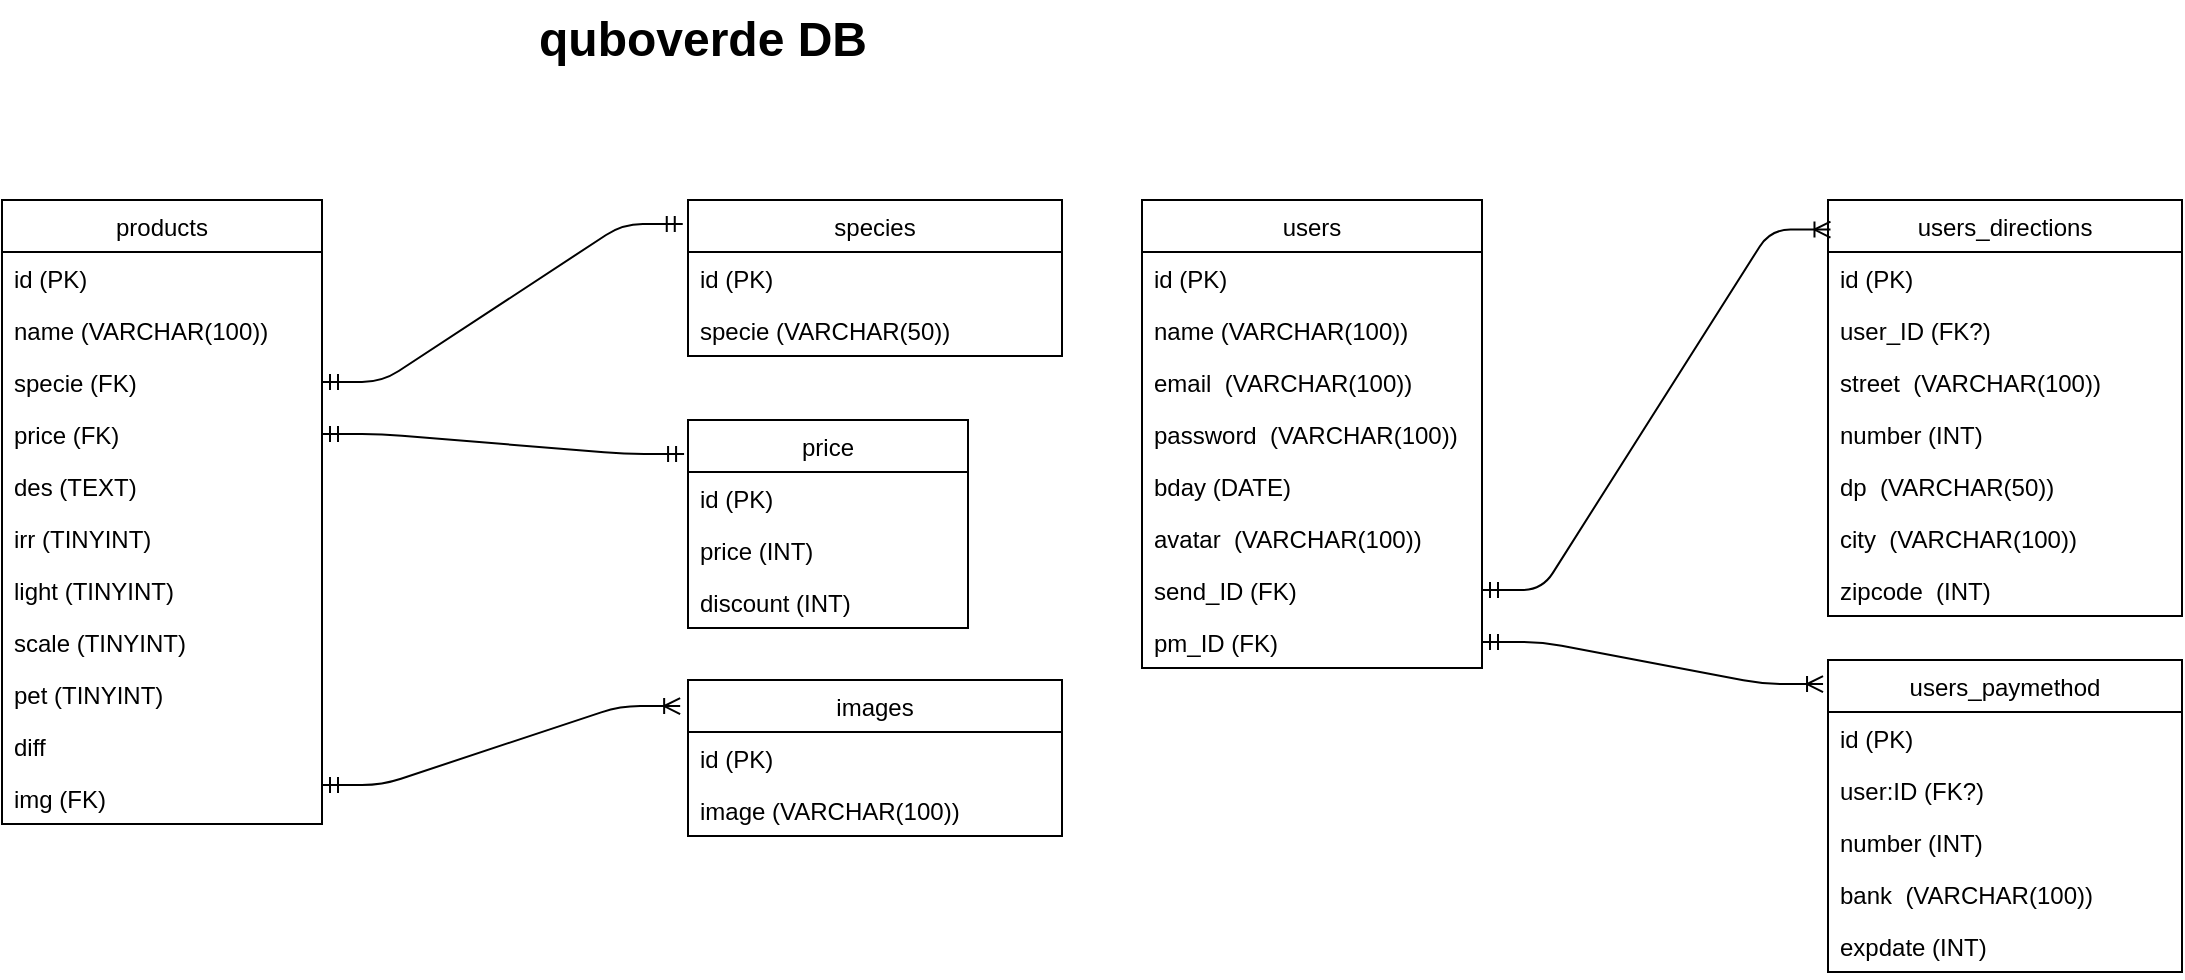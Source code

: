 <mxfile>
    <diagram id="iMV-v4xFON4NYz84Y8_2" name="Página-1">
        <mxGraphModel dx="707" dy="433" grid="1" gridSize="10" guides="1" tooltips="1" connect="1" arrows="1" fold="1" page="1" pageScale="1" pageWidth="1169" pageHeight="827" math="0" shadow="0">
            <root>
                <mxCell id="0"/>
                <mxCell id="1" parent="0"/>
                <mxCell id="29" value="products" style="swimlane;fontStyle=0;childLayout=stackLayout;horizontal=1;startSize=26;fillColor=none;horizontalStack=0;resizeParent=1;resizeParentMax=0;resizeLast=0;collapsible=1;marginBottom=0;" parent="1" vertex="1">
                    <mxGeometry x="40" y="120" width="160" height="312" as="geometry"/>
                </mxCell>
                <mxCell id="30" value="id (PK)" style="text;strokeColor=none;fillColor=none;align=left;verticalAlign=top;spacingLeft=4;spacingRight=4;overflow=hidden;rotatable=0;points=[[0,0.5],[1,0.5]];portConstraint=eastwest;" parent="29" vertex="1">
                    <mxGeometry y="26" width="160" height="26" as="geometry"/>
                </mxCell>
                <mxCell id="31" value="name (VARCHAR(100))" style="text;strokeColor=none;fillColor=none;align=left;verticalAlign=top;spacingLeft=4;spacingRight=4;overflow=hidden;rotatable=0;points=[[0,0.5],[1,0.5]];portConstraint=eastwest;" parent="29" vertex="1">
                    <mxGeometry y="52" width="160" height="26" as="geometry"/>
                </mxCell>
                <mxCell id="32" value="specie (FK)" style="text;strokeColor=none;fillColor=none;align=left;verticalAlign=top;spacingLeft=4;spacingRight=4;overflow=hidden;rotatable=0;points=[[0,0.5],[1,0.5]];portConstraint=eastwest;" parent="29" vertex="1">
                    <mxGeometry y="78" width="160" height="26" as="geometry"/>
                </mxCell>
                <mxCell id="60" value="price (FK)" style="text;strokeColor=none;fillColor=none;align=left;verticalAlign=top;spacingLeft=4;spacingRight=4;overflow=hidden;rotatable=0;points=[[0,0.5],[1,0.5]];portConstraint=eastwest;" parent="29" vertex="1">
                    <mxGeometry y="104" width="160" height="26" as="geometry"/>
                </mxCell>
                <UserObject label="des (TEXT)" placeholders="1" name="Variable" id="55">
                    <mxCell style="text;html=1;strokeColor=none;fillColor=none;align=left;verticalAlign=top;whiteSpace=wrap;overflow=hidden;spacingLeft=4;spacingRight=4;" parent="29" vertex="1">
                        <mxGeometry y="130" width="160" height="26" as="geometry"/>
                    </mxCell>
                </UserObject>
                <UserObject label="irr (TINYINT)" placeholders="1" name="Variable" id="56">
                    <mxCell style="text;html=1;strokeColor=none;fillColor=none;align=left;verticalAlign=top;whiteSpace=wrap;overflow=hidden;spacingLeft=4;spacingRight=4;" parent="29" vertex="1">
                        <mxGeometry y="156" width="160" height="26" as="geometry"/>
                    </mxCell>
                </UserObject>
                <UserObject label="light (TINYINT)" placeholders="1" name="Variable" id="58">
                    <mxCell style="text;html=1;strokeColor=none;fillColor=none;align=left;verticalAlign=top;whiteSpace=wrap;overflow=hidden;spacingLeft=4;spacingRight=4;" parent="29" vertex="1">
                        <mxGeometry y="182" width="160" height="26" as="geometry"/>
                    </mxCell>
                </UserObject>
                <UserObject label="scale (TINYINT)" placeholders="1" name="Variable" id="59">
                    <mxCell style="text;html=1;strokeColor=none;fillColor=none;align=left;verticalAlign=top;whiteSpace=wrap;overflow=hidden;spacingLeft=4;spacingRight=4;" parent="29" vertex="1">
                        <mxGeometry y="208" width="160" height="26" as="geometry"/>
                    </mxCell>
                </UserObject>
                <UserObject label="pet (TINYINT)" placeholders="1" name="Variable" id="109">
                    <mxCell style="text;html=1;strokeColor=none;fillColor=none;align=left;verticalAlign=top;whiteSpace=wrap;overflow=hidden;spacingLeft=4;spacingRight=4;" vertex="1" parent="29">
                        <mxGeometry y="234" width="160" height="26" as="geometry"/>
                    </mxCell>
                </UserObject>
                <UserObject label="diff" placeholders="1" name="Variable" id="108">
                    <mxCell style="text;html=1;strokeColor=none;fillColor=none;align=left;verticalAlign=top;whiteSpace=wrap;overflow=hidden;spacingLeft=4;spacingRight=4;" parent="29" vertex="1">
                        <mxGeometry y="260" width="160" height="26" as="geometry"/>
                    </mxCell>
                </UserObject>
                <UserObject label="img (FK)" placeholders="1" name="Variable" id="61">
                    <mxCell style="text;html=1;strokeColor=none;fillColor=none;align=left;verticalAlign=top;whiteSpace=wrap;overflow=hidden;spacingLeft=4;spacingRight=4;" parent="29" vertex="1">
                        <mxGeometry y="286" width="160" height="26" as="geometry"/>
                    </mxCell>
                </UserObject>
                <mxCell id="42" value="quboverde DB" style="text;strokeColor=none;fillColor=none;html=1;fontSize=24;fontStyle=1;verticalAlign=middle;align=center;" parent="1" vertex="1">
                    <mxGeometry x="340" y="20" width="100" height="40" as="geometry"/>
                </mxCell>
                <mxCell id="43" value="species" style="swimlane;fontStyle=0;childLayout=stackLayout;horizontal=1;startSize=26;fillColor=none;horizontalStack=0;resizeParent=1;resizeParentMax=0;resizeLast=0;collapsible=1;marginBottom=0;" parent="1" vertex="1">
                    <mxGeometry x="383" y="120" width="187" height="78" as="geometry"/>
                </mxCell>
                <mxCell id="44" value="id (PK)" style="text;strokeColor=none;fillColor=none;align=left;verticalAlign=top;spacingLeft=4;spacingRight=4;overflow=hidden;rotatable=0;points=[[0,0.5],[1,0.5]];portConstraint=eastwest;" parent="43" vertex="1">
                    <mxGeometry y="26" width="187" height="26" as="geometry"/>
                </mxCell>
                <mxCell id="45" value="specie (VARCHAR(50))" style="text;strokeColor=none;fillColor=none;align=left;verticalAlign=top;spacingLeft=4;spacingRight=4;overflow=hidden;rotatable=0;points=[[0,0.5],[1,0.5]];portConstraint=eastwest;" parent="43" vertex="1">
                    <mxGeometry y="52" width="187" height="26" as="geometry"/>
                </mxCell>
                <mxCell id="47" value="price" style="swimlane;fontStyle=0;childLayout=stackLayout;horizontal=1;startSize=26;fillColor=none;horizontalStack=0;resizeParent=1;resizeParentMax=0;resizeLast=0;collapsible=1;marginBottom=0;" parent="1" vertex="1">
                    <mxGeometry x="383" y="230" width="140" height="104" as="geometry">
                        <mxRectangle x="383" y="120" width="70" height="26" as="alternateBounds"/>
                    </mxGeometry>
                </mxCell>
                <mxCell id="48" value="id (PK)" style="text;strokeColor=none;fillColor=none;align=left;verticalAlign=top;spacingLeft=4;spacingRight=4;overflow=hidden;rotatable=0;points=[[0,0.5],[1,0.5]];portConstraint=eastwest;" parent="47" vertex="1">
                    <mxGeometry y="26" width="140" height="26" as="geometry"/>
                </mxCell>
                <mxCell id="49" value="price (INT)" style="text;strokeColor=none;fillColor=none;align=left;verticalAlign=top;spacingLeft=4;spacingRight=4;overflow=hidden;rotatable=0;points=[[0,0.5],[1,0.5]];portConstraint=eastwest;" parent="47" vertex="1">
                    <mxGeometry y="52" width="140" height="26" as="geometry"/>
                </mxCell>
                <mxCell id="50" value="discount (INT)" style="text;strokeColor=none;fillColor=none;align=left;verticalAlign=top;spacingLeft=4;spacingRight=4;overflow=hidden;rotatable=0;points=[[0,0.5],[1,0.5]];portConstraint=eastwest;" parent="47" vertex="1">
                    <mxGeometry y="78" width="140" height="26" as="geometry"/>
                </mxCell>
                <mxCell id="51" value="users" style="swimlane;fontStyle=0;childLayout=stackLayout;horizontal=1;startSize=26;fillColor=none;horizontalStack=0;resizeParent=1;resizeParentMax=0;resizeLast=0;collapsible=1;marginBottom=0;" parent="1" vertex="1">
                    <mxGeometry x="610" y="120" width="170" height="234" as="geometry"/>
                </mxCell>
                <mxCell id="52" value="id (PK)" style="text;strokeColor=none;fillColor=none;align=left;verticalAlign=top;spacingLeft=4;spacingRight=4;overflow=hidden;rotatable=0;points=[[0,0.5],[1,0.5]];portConstraint=eastwest;" parent="51" vertex="1">
                    <mxGeometry y="26" width="170" height="26" as="geometry"/>
                </mxCell>
                <mxCell id="53" value="name (VARCHAR(100))" style="text;strokeColor=none;fillColor=none;align=left;verticalAlign=top;spacingLeft=4;spacingRight=4;overflow=hidden;rotatable=0;points=[[0,0.5],[1,0.5]];portConstraint=eastwest;" parent="51" vertex="1">
                    <mxGeometry y="52" width="170" height="26" as="geometry"/>
                </mxCell>
                <mxCell id="54" value="email  (VARCHAR(100))" style="text;strokeColor=none;fillColor=none;align=left;verticalAlign=top;spacingLeft=4;spacingRight=4;overflow=hidden;rotatable=0;points=[[0,0.5],[1,0.5]];portConstraint=eastwest;" parent="51" vertex="1">
                    <mxGeometry y="78" width="170" height="26" as="geometry"/>
                </mxCell>
                <UserObject label="password&amp;nbsp;&lt;span&gt;&amp;nbsp;(VARCHAR(100))&lt;/span&gt;" placeholders="1" name="Variable" id="66">
                    <mxCell style="text;html=1;strokeColor=none;fillColor=none;align=left;verticalAlign=top;whiteSpace=wrap;overflow=hidden;spacingLeft=4;spacingRight=4;" parent="51" vertex="1">
                        <mxGeometry y="104" width="170" height="26" as="geometry"/>
                    </mxCell>
                </UserObject>
                <mxCell id="105" value="bday (DATE)" style="text;strokeColor=none;fillColor=none;align=left;verticalAlign=top;spacingLeft=4;spacingRight=4;overflow=hidden;rotatable=0;points=[[0,0.5],[1,0.5]];portConstraint=eastwest;" parent="51" vertex="1">
                    <mxGeometry y="130" width="170" height="26" as="geometry"/>
                </mxCell>
                <UserObject label="avatar&amp;nbsp;&lt;span&gt;&amp;nbsp;(VARCHAR(100))&lt;/span&gt;" placeholders="1" name="Variable" id="68">
                    <mxCell style="text;html=1;strokeColor=none;fillColor=none;align=left;verticalAlign=top;whiteSpace=wrap;overflow=hidden;spacingLeft=4;spacingRight=4;" parent="51" vertex="1">
                        <mxGeometry y="156" width="170" height="26" as="geometry"/>
                    </mxCell>
                </UserObject>
                <UserObject label="send_ID (FK)" placeholders="1" name="Variable" id="88">
                    <mxCell style="text;html=1;strokeColor=none;fillColor=none;align=left;verticalAlign=top;whiteSpace=wrap;overflow=hidden;spacingLeft=4;spacingRight=4;" parent="51" vertex="1">
                        <mxGeometry y="182" width="170" height="26" as="geometry"/>
                    </mxCell>
                </UserObject>
                <UserObject label="pm_ID (FK)" placeholders="1" name="Variable" id="89">
                    <mxCell style="text;html=1;strokeColor=none;fillColor=none;align=left;verticalAlign=top;whiteSpace=wrap;overflow=hidden;spacingLeft=4;spacingRight=4;" parent="51" vertex="1">
                        <mxGeometry y="208" width="170" height="26" as="geometry"/>
                    </mxCell>
                </UserObject>
                <mxCell id="62" value="images" style="swimlane;fontStyle=0;childLayout=stackLayout;horizontal=1;startSize=26;fillColor=none;horizontalStack=0;resizeParent=1;resizeParentMax=0;resizeLast=0;collapsible=1;marginBottom=0;" parent="1" vertex="1">
                    <mxGeometry x="383" y="360" width="187" height="78" as="geometry"/>
                </mxCell>
                <mxCell id="63" value="id (PK)" style="text;strokeColor=none;fillColor=none;align=left;verticalAlign=top;spacingLeft=4;spacingRight=4;overflow=hidden;rotatable=0;points=[[0,0.5],[1,0.5]];portConstraint=eastwest;" parent="62" vertex="1">
                    <mxGeometry y="26" width="187" height="26" as="geometry"/>
                </mxCell>
                <mxCell id="71" value="image (VARCHAR(100))" style="text;strokeColor=none;fillColor=none;align=left;verticalAlign=top;spacingLeft=4;spacingRight=4;overflow=hidden;rotatable=0;points=[[0,0.5],[1,0.5]];portConstraint=eastwest;" parent="62" vertex="1">
                    <mxGeometry y="52" width="187" height="26" as="geometry"/>
                </mxCell>
                <mxCell id="84" value="" style="edgeStyle=entityRelationEdgeStyle;fontSize=12;html=1;endArrow=ERmandOne;startArrow=ERmandOne;exitX=1;exitY=0.5;exitDx=0;exitDy=0;entryX=-0.014;entryY=0.154;entryDx=0;entryDy=0;entryPerimeter=0;" parent="1" source="32" target="43" edge="1">
                    <mxGeometry width="100" height="100" relative="1" as="geometry">
                        <mxPoint x="230" y="270" as="sourcePoint"/>
                        <mxPoint x="330" y="170" as="targetPoint"/>
                    </mxGeometry>
                </mxCell>
                <mxCell id="85" value="" style="edgeStyle=entityRelationEdgeStyle;fontSize=12;html=1;endArrow=ERmandOne;startArrow=ERmandOne;exitX=1;exitY=0.5;exitDx=0;exitDy=0;entryX=-0.014;entryY=0.173;entryDx=0;entryDy=0;entryPerimeter=0;" parent="1" source="60" edge="1">
                    <mxGeometry width="100" height="100" relative="1" as="geometry">
                        <mxPoint x="180.98" y="246.998" as="sourcePoint"/>
                        <mxPoint x="381.04" y="246.992" as="targetPoint"/>
                    </mxGeometry>
                </mxCell>
                <mxCell id="87" value="" style="edgeStyle=entityRelationEdgeStyle;fontSize=12;html=1;endArrow=ERoneToMany;startArrow=ERmandOne;entryX=-0.021;entryY=0.167;entryDx=0;entryDy=0;entryPerimeter=0;exitX=1;exitY=0.25;exitDx=0;exitDy=0;" parent="1" source="61" target="62" edge="1">
                    <mxGeometry width="100" height="100" relative="1" as="geometry">
                        <mxPoint x="220" y="440" as="sourcePoint"/>
                        <mxPoint x="320" y="340" as="targetPoint"/>
                    </mxGeometry>
                </mxCell>
                <mxCell id="90" value="users_directions" style="swimlane;fontStyle=0;childLayout=stackLayout;horizontal=1;startSize=26;fillColor=none;horizontalStack=0;resizeParent=1;resizeParentMax=0;resizeLast=0;collapsible=1;marginBottom=0;" parent="1" vertex="1">
                    <mxGeometry x="953" y="120" width="177" height="208" as="geometry"/>
                </mxCell>
                <mxCell id="91" value="id (PK)" style="text;strokeColor=none;fillColor=none;align=left;verticalAlign=top;spacingLeft=4;spacingRight=4;overflow=hidden;rotatable=0;points=[[0,0.5],[1,0.5]];portConstraint=eastwest;" parent="90" vertex="1">
                    <mxGeometry y="26" width="177" height="26" as="geometry"/>
                </mxCell>
                <mxCell id="106" value="user_ID (FK?)" style="text;strokeColor=none;fillColor=none;align=left;verticalAlign=top;spacingLeft=4;spacingRight=4;overflow=hidden;rotatable=0;points=[[0,0.5],[1,0.5]];portConstraint=eastwest;" parent="90" vertex="1">
                    <mxGeometry y="52" width="177" height="26" as="geometry"/>
                </mxCell>
                <mxCell id="92" value="street  (VARCHAR(100))" style="text;strokeColor=none;fillColor=none;align=left;verticalAlign=top;spacingLeft=4;spacingRight=4;overflow=hidden;rotatable=0;points=[[0,0.5],[1,0.5]];portConstraint=eastwest;" parent="90" vertex="1">
                    <mxGeometry y="78" width="177" height="26" as="geometry"/>
                </mxCell>
                <mxCell id="93" value="number (INT)" style="text;strokeColor=none;fillColor=none;align=left;verticalAlign=top;spacingLeft=4;spacingRight=4;overflow=hidden;rotatable=0;points=[[0,0.5],[1,0.5]];portConstraint=eastwest;" parent="90" vertex="1">
                    <mxGeometry y="104" width="177" height="26" as="geometry"/>
                </mxCell>
                <mxCell id="96" value="dp  (VARCHAR(50))" style="text;strokeColor=none;fillColor=none;align=left;verticalAlign=top;spacingLeft=4;spacingRight=4;overflow=hidden;rotatable=0;points=[[0,0.5],[1,0.5]];portConstraint=eastwest;" parent="90" vertex="1">
                    <mxGeometry y="130" width="177" height="26" as="geometry"/>
                </mxCell>
                <mxCell id="94" value="city  (VARCHAR(100))" style="text;strokeColor=none;fillColor=none;align=left;verticalAlign=top;spacingLeft=4;spacingRight=4;overflow=hidden;rotatable=0;points=[[0,0.5],[1,0.5]];portConstraint=eastwest;" parent="90" vertex="1">
                    <mxGeometry y="156" width="177" height="26" as="geometry"/>
                </mxCell>
                <mxCell id="110" value="zipcode  (INT)" style="text;strokeColor=none;fillColor=none;align=left;verticalAlign=top;spacingLeft=4;spacingRight=4;overflow=hidden;rotatable=0;points=[[0,0.5],[1,0.5]];portConstraint=eastwest;" vertex="1" parent="90">
                    <mxGeometry y="182" width="177" height="26" as="geometry"/>
                </mxCell>
                <mxCell id="97" value="users_paymethod" style="swimlane;fontStyle=0;childLayout=stackLayout;horizontal=1;startSize=26;fillColor=none;horizontalStack=0;resizeParent=1;resizeParentMax=0;resizeLast=0;collapsible=1;marginBottom=0;" parent="1" vertex="1">
                    <mxGeometry x="953" y="350" width="177" height="156" as="geometry"/>
                </mxCell>
                <mxCell id="98" value="id (PK)" style="text;strokeColor=none;fillColor=none;align=left;verticalAlign=top;spacingLeft=4;spacingRight=4;overflow=hidden;rotatable=0;points=[[0,0.5],[1,0.5]];portConstraint=eastwest;" parent="97" vertex="1">
                    <mxGeometry y="26" width="177" height="26" as="geometry"/>
                </mxCell>
                <mxCell id="107" value="user:ID (FK?)" style="text;strokeColor=none;fillColor=none;align=left;verticalAlign=top;spacingLeft=4;spacingRight=4;overflow=hidden;rotatable=0;points=[[0,0.5],[1,0.5]];portConstraint=eastwest;" parent="97" vertex="1">
                    <mxGeometry y="52" width="177" height="26" as="geometry"/>
                </mxCell>
                <mxCell id="99" value="number (INT)" style="text;strokeColor=none;fillColor=none;align=left;verticalAlign=top;spacingLeft=4;spacingRight=4;overflow=hidden;rotatable=0;points=[[0,0.5],[1,0.5]];portConstraint=eastwest;" parent="97" vertex="1">
                    <mxGeometry y="78" width="177" height="26" as="geometry"/>
                </mxCell>
                <mxCell id="100" value="bank  (VARCHAR(100))" style="text;strokeColor=none;fillColor=none;align=left;verticalAlign=top;spacingLeft=4;spacingRight=4;overflow=hidden;rotatable=0;points=[[0,0.5],[1,0.5]];portConstraint=eastwest;" parent="97" vertex="1">
                    <mxGeometry y="104" width="177" height="26" as="geometry"/>
                </mxCell>
                <mxCell id="101" value="expdate (INT)" style="text;strokeColor=none;fillColor=none;align=left;verticalAlign=top;spacingLeft=4;spacingRight=4;overflow=hidden;rotatable=0;points=[[0,0.5],[1,0.5]];portConstraint=eastwest;" parent="97" vertex="1">
                    <mxGeometry y="130" width="177" height="26" as="geometry"/>
                </mxCell>
                <mxCell id="103" value="" style="edgeStyle=entityRelationEdgeStyle;fontSize=12;html=1;endArrow=ERoneToMany;startArrow=ERmandOne;entryX=0.007;entryY=0.071;entryDx=0;entryDy=0;entryPerimeter=0;exitX=1;exitY=0.5;exitDx=0;exitDy=0;" parent="1" source="88" target="90" edge="1">
                    <mxGeometry width="100" height="100" relative="1" as="geometry">
                        <mxPoint x="730" y="70" as="sourcePoint"/>
                        <mxPoint x="930.06" y="88.526" as="targetPoint"/>
                    </mxGeometry>
                </mxCell>
                <mxCell id="104" value="" style="edgeStyle=entityRelationEdgeStyle;fontSize=12;html=1;endArrow=ERoneToMany;startArrow=ERmandOne;entryX=-0.014;entryY=0.077;entryDx=0;entryDy=0;entryPerimeter=0;exitX=1;exitY=0.5;exitDx=0;exitDy=0;" parent="1" source="89" target="97" edge="1">
                    <mxGeometry width="100" height="100" relative="1" as="geometry">
                        <mxPoint x="720" y="50" as="sourcePoint"/>
                        <mxPoint x="920.06" y="68.526" as="targetPoint"/>
                    </mxGeometry>
                </mxCell>
            </root>
        </mxGraphModel>
    </diagram>
</mxfile>